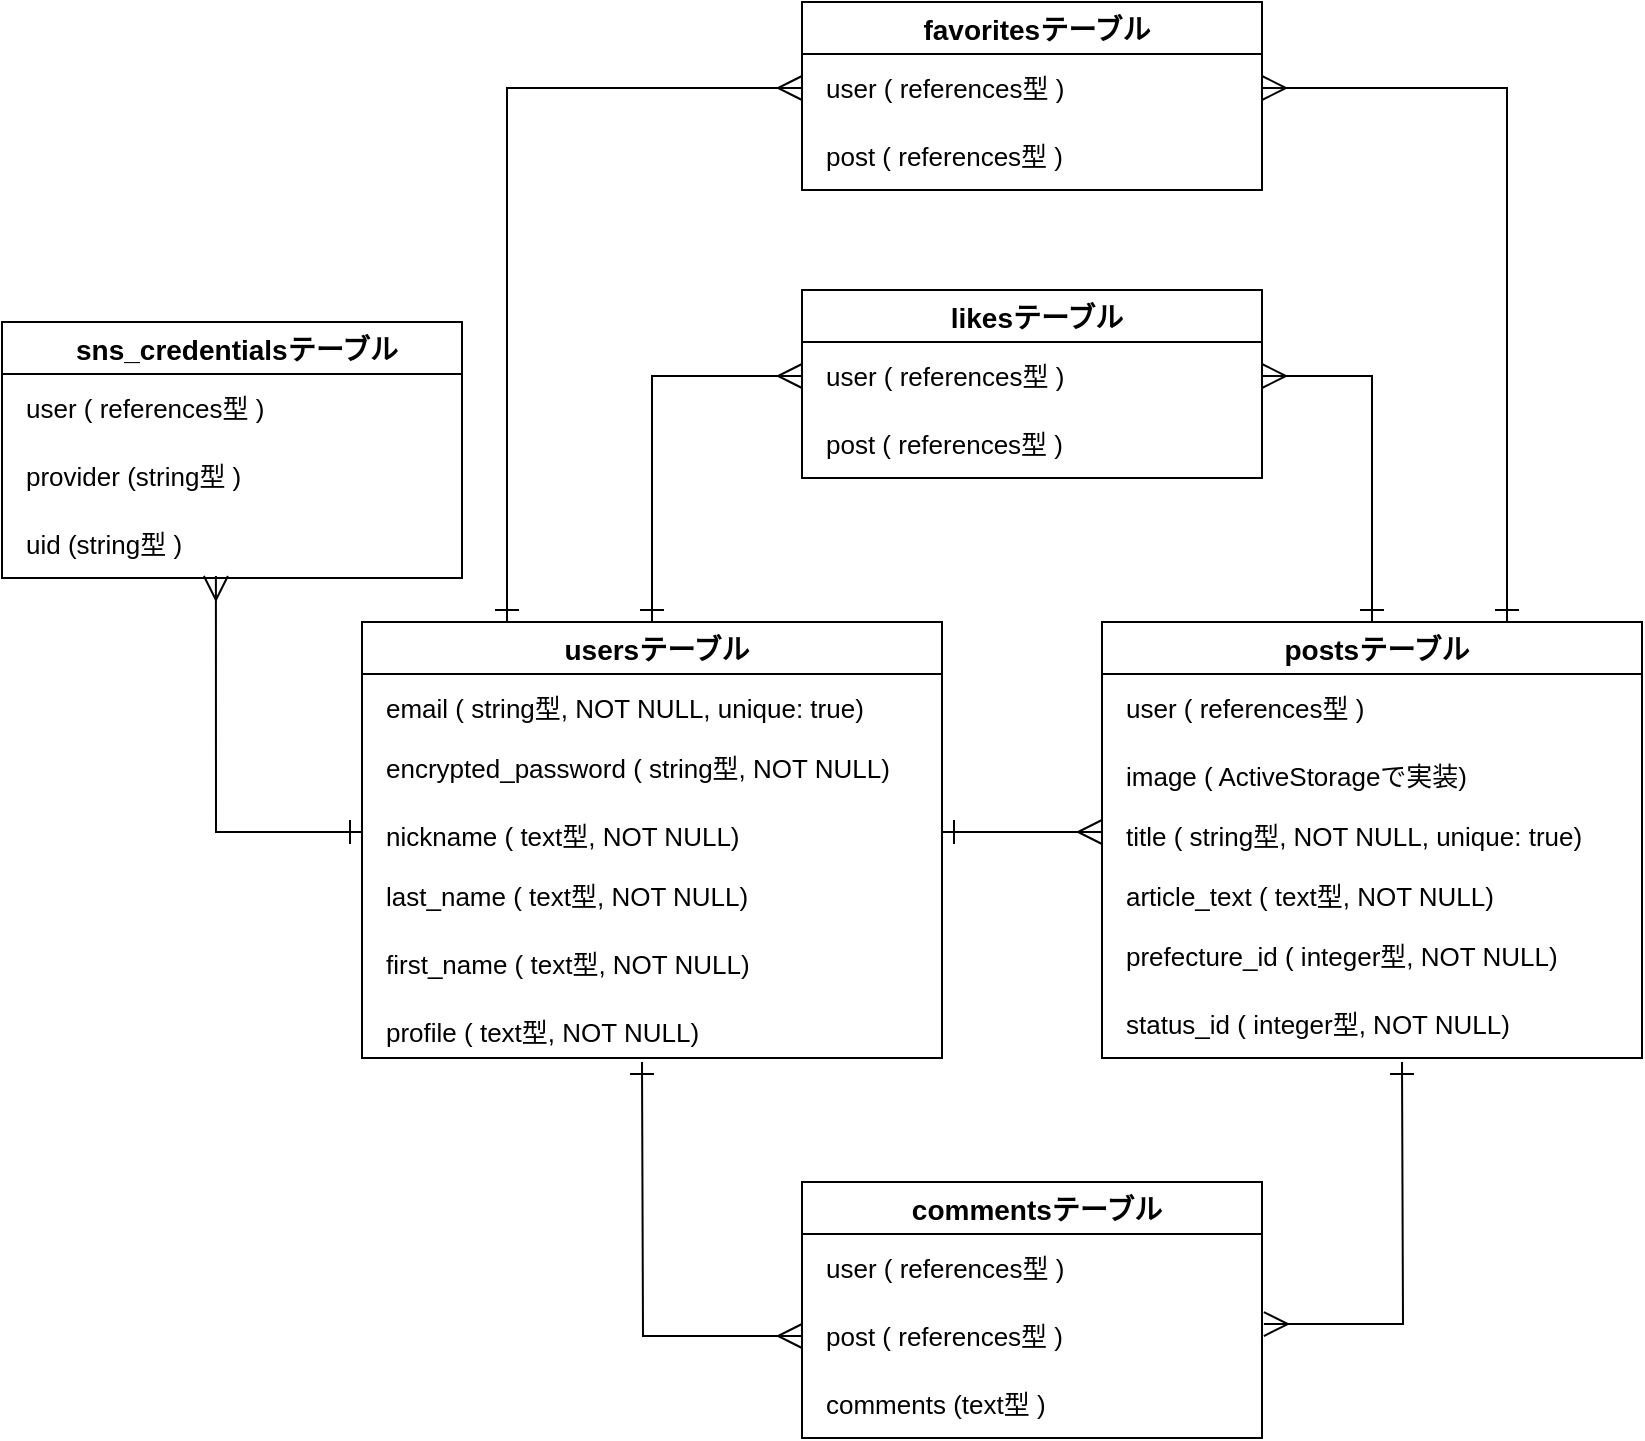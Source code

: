 <mxfile>
    <diagram id="SYqouDSUOeYf3AwJR8Iw" name="ページ1">
        <mxGraphModel dx="845" dy="587" grid="1" gridSize="10" guides="1" tooltips="1" connect="1" arrows="1" fold="1" page="1" pageScale="1" pageWidth="850" pageHeight="1100" math="0" shadow="0">
            <root>
                <mxCell id="0"/>
                <mxCell id="1" parent="0"/>
                <mxCell id="57" style="edgeStyle=orthogonalEdgeStyle;rounded=0;orthogonalLoop=1;jettySize=auto;html=1;exitX=0.5;exitY=0;exitDx=0;exitDy=0;endSize=10;startSize=10;endArrow=ERmany;endFill=0;startArrow=ERone;startFill=0;" edge="1" parent="1" source="6" target="50">
                    <mxGeometry relative="1" as="geometry"/>
                </mxCell>
                <mxCell id="63" style="edgeStyle=orthogonalEdgeStyle;rounded=0;orthogonalLoop=1;jettySize=auto;html=1;exitX=0.25;exitY=0;exitDx=0;exitDy=0;entryX=0;entryY=0.5;entryDx=0;entryDy=0;startArrow=ERone;startFill=0;startSize=10;endArrow=ERmany;endFill=0;endSize=10;" edge="1" parent="1" source="6" target="54">
                    <mxGeometry relative="1" as="geometry"/>
                </mxCell>
                <mxCell id="6" value="usersテーブル" style="swimlane;fontStyle=1;childLayout=stackLayout;horizontal=1;startSize=26;horizontalStack=0;resizeParent=1;resizeParentMax=0;resizeLast=0;collapsible=1;marginBottom=0;align=center;fontSize=14;spacing=15;spacingTop=0;spacingBottom=0;spacingRight=2;spacingLeft=7;" parent="1" vertex="1">
                    <mxGeometry x="200" y="430" width="290" height="218" as="geometry"/>
                </mxCell>
                <mxCell id="7" value="email ( string型, NOT NULL, unique: true)" style="text;strokeColor=none;fillColor=none;spacingLeft=7;spacingRight=2;overflow=hidden;rotatable=0;points=[[0,0.5],[1,0.5]];portConstraint=eastwest;fontSize=13;spacing=5;" parent="6" vertex="1">
                    <mxGeometry y="26" width="290" height="30" as="geometry"/>
                </mxCell>
                <mxCell id="8" value="encrypted_password ( string型, NOT NULL)" style="text;strokeColor=none;fillColor=none;spacingLeft=7;spacingRight=2;overflow=hidden;rotatable=0;points=[[0,0.5],[1,0.5]];portConstraint=eastwest;fontSize=13;spacing=5;" parent="6" vertex="1">
                    <mxGeometry y="56" width="290" height="34" as="geometry"/>
                </mxCell>
                <mxCell id="9" value="nickname ( text型, NOT NULL)" style="text;strokeColor=none;fillColor=none;spacingLeft=7;spacingRight=2;overflow=hidden;rotatable=0;points=[[0,0.5],[1,0.5]];portConstraint=eastwest;fontSize=13;spacing=5;" parent="6" vertex="1">
                    <mxGeometry y="90" width="290" height="30" as="geometry"/>
                </mxCell>
                <mxCell id="10" value="last_name ( text型, NOT NULL)" style="text;strokeColor=none;fillColor=none;spacingLeft=7;spacingRight=2;overflow=hidden;rotatable=0;points=[[0,0.5],[1,0.5]];portConstraint=eastwest;fontSize=13;spacing=5;" parent="6" vertex="1">
                    <mxGeometry y="120" width="290" height="34" as="geometry"/>
                </mxCell>
                <mxCell id="11" value="first_name ( text型, NOT NULL)" style="text;strokeColor=none;fillColor=none;spacingLeft=7;spacingRight=2;overflow=hidden;rotatable=0;points=[[0,0.5],[1,0.5]];portConstraint=eastwest;fontSize=13;spacing=5;" parent="6" vertex="1">
                    <mxGeometry y="154" width="290" height="34" as="geometry"/>
                </mxCell>
                <mxCell id="15" value="profile ( text型, NOT NULL)" style="text;strokeColor=none;fillColor=none;spacingLeft=7;spacingRight=2;overflow=hidden;rotatable=0;points=[[0,0.5],[1,0.5]];portConstraint=eastwest;fontSize=13;spacing=5;" parent="6" vertex="1">
                    <mxGeometry y="188" width="290" height="30" as="geometry"/>
                </mxCell>
                <mxCell id="16" value="sns_credentialsテーブル" style="swimlane;fontStyle=1;childLayout=stackLayout;horizontal=1;startSize=26;horizontalStack=0;resizeParent=1;resizeParentMax=0;resizeLast=0;collapsible=1;marginBottom=0;align=center;fontSize=14;spacing=15;spacingTop=0;spacingBottom=0;spacingRight=2;spacingLeft=7;" parent="1" vertex="1">
                    <mxGeometry x="20" y="280" width="230" height="128" as="geometry"/>
                </mxCell>
                <mxCell id="27" value="user ( references型 )" style="text;strokeColor=none;fillColor=none;spacingLeft=7;spacingRight=2;overflow=hidden;rotatable=0;points=[[0,0.5],[1,0.5]];portConstraint=eastwest;fontSize=13;spacing=5;" parent="16" vertex="1">
                    <mxGeometry y="26" width="230" height="34" as="geometry"/>
                </mxCell>
                <mxCell id="28" value="provider (string型 )" style="text;strokeColor=none;fillColor=none;spacingLeft=7;spacingRight=2;overflow=hidden;rotatable=0;points=[[0,0.5],[1,0.5]];portConstraint=eastwest;fontSize=13;spacing=5;" parent="16" vertex="1">
                    <mxGeometry y="60" width="230" height="34" as="geometry"/>
                </mxCell>
                <mxCell id="24" value="uid (string型 )" style="text;strokeColor=none;fillColor=none;spacingLeft=7;spacingRight=2;overflow=hidden;rotatable=0;points=[[0,0.5],[1,0.5]];portConstraint=eastwest;fontSize=13;spacing=5;" parent="16" vertex="1">
                    <mxGeometry y="94" width="230" height="34" as="geometry"/>
                </mxCell>
                <mxCell id="30" value="commentsテーブル" style="swimlane;fontStyle=1;childLayout=stackLayout;horizontal=1;startSize=26;horizontalStack=0;resizeParent=1;resizeParentMax=0;resizeLast=0;collapsible=1;marginBottom=0;align=center;fontSize=14;spacing=15;spacingTop=0;spacingBottom=0;spacingRight=2;spacingLeft=7;" parent="1" vertex="1">
                    <mxGeometry x="420" y="710" width="230" height="128" as="geometry"/>
                </mxCell>
                <mxCell id="31" value="user ( references型 )" style="text;strokeColor=none;fillColor=none;spacingLeft=7;spacingRight=2;overflow=hidden;rotatable=0;points=[[0,0.5],[1,0.5]];portConstraint=eastwest;fontSize=13;spacing=5;" parent="30" vertex="1">
                    <mxGeometry y="26" width="230" height="34" as="geometry"/>
                </mxCell>
                <mxCell id="34" value="post ( references型 )" style="text;strokeColor=none;fillColor=none;spacingLeft=7;spacingRight=2;overflow=hidden;rotatable=0;points=[[0,0.5],[1,0.5]];portConstraint=eastwest;fontSize=13;spacing=5;" parent="30" vertex="1">
                    <mxGeometry y="60" width="230" height="34" as="geometry"/>
                </mxCell>
                <mxCell id="32" value="comments (text型 )" style="text;strokeColor=none;fillColor=none;spacingLeft=7;spacingRight=2;overflow=hidden;rotatable=0;points=[[0,0.5],[1,0.5]];portConstraint=eastwest;fontSize=13;spacing=5;" parent="30" vertex="1">
                    <mxGeometry y="94" width="230" height="34" as="geometry"/>
                </mxCell>
                <mxCell id="61" style="edgeStyle=orthogonalEdgeStyle;rounded=0;orthogonalLoop=1;jettySize=auto;html=1;exitX=0.5;exitY=0;exitDx=0;exitDy=0;entryX=1;entryY=0.5;entryDx=0;entryDy=0;startArrow=ERone;startFill=0;startSize=10;endArrow=ERmany;endFill=0;endSize=10;" edge="1" parent="1" source="38" target="50">
                    <mxGeometry relative="1" as="geometry"/>
                </mxCell>
                <mxCell id="62" style="edgeStyle=orthogonalEdgeStyle;rounded=0;orthogonalLoop=1;jettySize=auto;html=1;exitX=0.75;exitY=0;exitDx=0;exitDy=0;entryX=1;entryY=0.5;entryDx=0;entryDy=0;startArrow=ERone;startFill=0;startSize=10;endArrow=ERmany;endFill=0;endSize=10;" edge="1" parent="1" source="38" target="54">
                    <mxGeometry relative="1" as="geometry"/>
                </mxCell>
                <mxCell id="38" value="postsテーブル" style="swimlane;fontStyle=1;childLayout=stackLayout;horizontal=1;startSize=26;horizontalStack=0;resizeParent=1;resizeParentMax=0;resizeLast=0;collapsible=1;marginBottom=0;align=center;fontSize=14;spacing=15;spacingTop=0;spacingBottom=0;spacingRight=2;spacingLeft=7;" parent="1" vertex="1">
                    <mxGeometry x="570" y="430" width="270" height="218" as="geometry"/>
                </mxCell>
                <mxCell id="45" value="user ( references型 )" style="text;strokeColor=none;fillColor=none;spacingLeft=7;spacingRight=2;overflow=hidden;rotatable=0;points=[[0,0.5],[1,0.5]];portConstraint=eastwest;fontSize=13;spacing=5;" parent="38" vertex="1">
                    <mxGeometry y="26" width="270" height="34" as="geometry"/>
                </mxCell>
                <mxCell id="48" value="image ( ActiveStorageで実装)" style="text;strokeColor=none;fillColor=none;spacingLeft=7;spacingRight=2;overflow=hidden;rotatable=0;points=[[0,0.5],[1,0.5]];portConstraint=eastwest;fontSize=13;spacing=5;" vertex="1" parent="38">
                    <mxGeometry y="60" width="270" height="30" as="geometry"/>
                </mxCell>
                <mxCell id="39" value="title ( string型, NOT NULL, unique: true)" style="text;strokeColor=none;fillColor=none;spacingLeft=7;spacingRight=2;overflow=hidden;rotatable=0;points=[[0,0.5],[1,0.5]];portConstraint=eastwest;fontSize=13;spacing=5;" parent="38" vertex="1">
                    <mxGeometry y="90" width="270" height="30" as="geometry"/>
                </mxCell>
                <mxCell id="41" value="article_text ( text型, NOT NULL)" style="text;strokeColor=none;fillColor=none;spacingLeft=7;spacingRight=2;overflow=hidden;rotatable=0;points=[[0,0.5],[1,0.5]];portConstraint=eastwest;fontSize=13;spacing=5;" parent="38" vertex="1">
                    <mxGeometry y="120" width="270" height="30" as="geometry"/>
                </mxCell>
                <mxCell id="47" value="prefecture_id ( integer型, NOT NULL)" style="text;strokeColor=none;fillColor=none;spacingLeft=7;spacingRight=2;overflow=hidden;rotatable=0;points=[[0,0.5],[1,0.5]];portConstraint=eastwest;fontSize=13;spacing=5;" parent="38" vertex="1">
                    <mxGeometry y="150" width="270" height="34" as="geometry"/>
                </mxCell>
                <mxCell id="46" value="status_id ( integer型, NOT NULL)" style="text;strokeColor=none;fillColor=none;spacingLeft=7;spacingRight=2;overflow=hidden;rotatable=0;points=[[0,0.5],[1,0.5]];portConstraint=eastwest;fontSize=13;spacing=5;" parent="38" vertex="1">
                    <mxGeometry y="184" width="270" height="34" as="geometry"/>
                </mxCell>
                <mxCell id="49" value="likesテーブル" style="swimlane;fontStyle=1;childLayout=stackLayout;horizontal=1;startSize=26;horizontalStack=0;resizeParent=1;resizeParentMax=0;resizeLast=0;collapsible=1;marginBottom=0;align=center;fontSize=14;spacing=15;spacingTop=0;spacingBottom=0;spacingRight=2;spacingLeft=7;" vertex="1" parent="1">
                    <mxGeometry x="420" y="264" width="230" height="94" as="geometry"/>
                </mxCell>
                <mxCell id="50" value="user ( references型 )" style="text;strokeColor=none;fillColor=none;spacingLeft=7;spacingRight=2;overflow=hidden;rotatable=0;points=[[0,0.5],[1,0.5]];portConstraint=eastwest;fontSize=13;spacing=5;" vertex="1" parent="49">
                    <mxGeometry y="26" width="230" height="34" as="geometry"/>
                </mxCell>
                <mxCell id="51" value="post ( references型 )" style="text;strokeColor=none;fillColor=none;spacingLeft=7;spacingRight=2;overflow=hidden;rotatable=0;points=[[0,0.5],[1,0.5]];portConstraint=eastwest;fontSize=13;spacing=5;" vertex="1" parent="49">
                    <mxGeometry y="60" width="230" height="34" as="geometry"/>
                </mxCell>
                <mxCell id="53" value="favoritesテーブル" style="swimlane;fontStyle=1;childLayout=stackLayout;horizontal=1;startSize=26;horizontalStack=0;resizeParent=1;resizeParentMax=0;resizeLast=0;collapsible=1;marginBottom=0;align=center;fontSize=14;spacing=15;spacingTop=0;spacingBottom=0;spacingRight=2;spacingLeft=7;" vertex="1" parent="1">
                    <mxGeometry x="420" y="120" width="230" height="94" as="geometry"/>
                </mxCell>
                <mxCell id="54" value="user ( references型 )" style="text;strokeColor=none;fillColor=none;spacingLeft=7;spacingRight=2;overflow=hidden;rotatable=0;points=[[0,0.5],[1,0.5]];portConstraint=eastwest;fontSize=13;spacing=5;" vertex="1" parent="53">
                    <mxGeometry y="26" width="230" height="34" as="geometry"/>
                </mxCell>
                <mxCell id="55" value="post ( references型 )" style="text;strokeColor=none;fillColor=none;spacingLeft=7;spacingRight=2;overflow=hidden;rotatable=0;points=[[0,0.5],[1,0.5]];portConstraint=eastwest;fontSize=13;spacing=5;" vertex="1" parent="53">
                    <mxGeometry y="60" width="230" height="34" as="geometry"/>
                </mxCell>
                <mxCell id="59" style="edgeStyle=orthogonalEdgeStyle;rounded=0;orthogonalLoop=1;jettySize=auto;html=1;exitX=0;exitY=0.5;exitDx=0;exitDy=0;entryX=0.465;entryY=0.971;entryDx=0;entryDy=0;startArrow=ERone;startFill=0;startSize=10;endArrow=ERmany;endFill=0;endSize=10;entryPerimeter=0;" edge="1" parent="1" source="9" target="24">
                    <mxGeometry relative="1" as="geometry"/>
                </mxCell>
                <mxCell id="64" style="edgeStyle=orthogonalEdgeStyle;rounded=0;orthogonalLoop=1;jettySize=auto;html=1;entryX=1.004;entryY=0.324;entryDx=0;entryDy=0;entryPerimeter=0;startArrow=ERone;startFill=0;startSize=10;endArrow=ERmany;endFill=0;endSize=10;" edge="1" parent="1" target="34">
                    <mxGeometry relative="1" as="geometry">
                        <mxPoint x="720" y="650" as="sourcePoint"/>
                    </mxGeometry>
                </mxCell>
                <mxCell id="71" style="edgeStyle=orthogonalEdgeStyle;rounded=0;orthogonalLoop=1;jettySize=auto;html=1;entryX=0;entryY=0.5;entryDx=0;entryDy=0;startArrow=ERone;startFill=0;startSize=10;endArrow=ERmany;endFill=0;endSize=10;" edge="1" parent="1" target="34">
                    <mxGeometry relative="1" as="geometry">
                        <mxPoint x="340" y="650" as="sourcePoint"/>
                    </mxGeometry>
                </mxCell>
                <mxCell id="74" style="edgeStyle=orthogonalEdgeStyle;rounded=0;orthogonalLoop=1;jettySize=auto;html=1;exitX=1;exitY=0.5;exitDx=0;exitDy=0;entryX=0;entryY=0.5;entryDx=0;entryDy=0;startArrow=ERone;startFill=0;startSize=10;endArrow=ERmany;endFill=0;endSize=10;" edge="1" parent="1" source="9" target="39">
                    <mxGeometry relative="1" as="geometry"/>
                </mxCell>
            </root>
        </mxGraphModel>
    </diagram>
</mxfile>